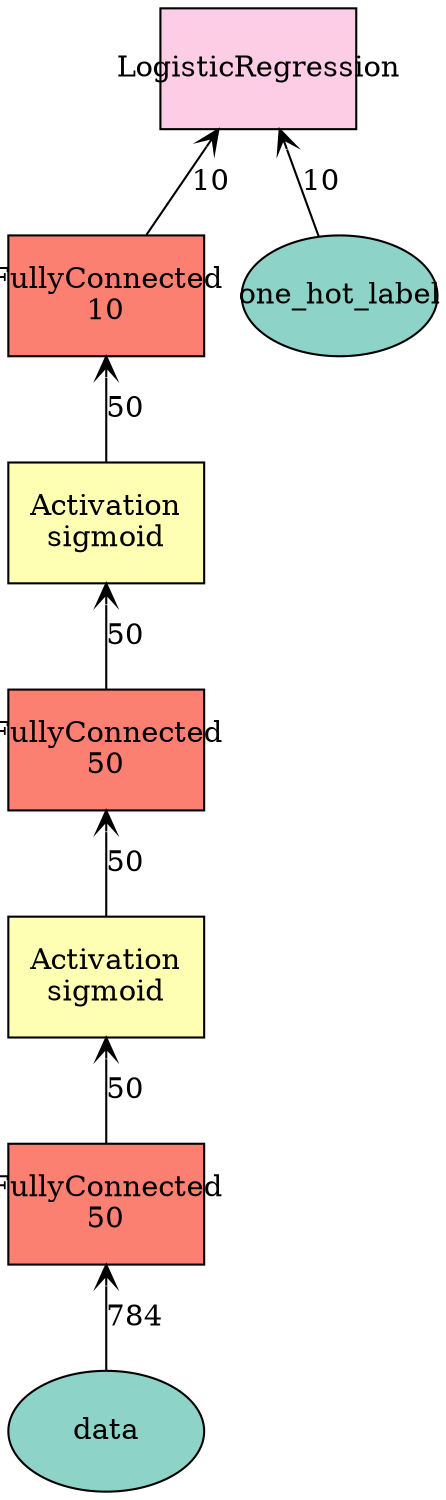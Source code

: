 digraph plot {
	data [label=data fillcolor="#8dd3c7" fixedsize=true height=0.8034 shape=oval style=filled width=1.3]
	fc1 [label="FullyConnected\n50" fillcolor="#fb8072" fixedsize=true height=0.8034 shape=box style=filled width=1.3]
	sigmoid1 [label="Activation\nsigmoid" fillcolor="#ffffb3" fixedsize=true height=0.8034 shape=box style=filled width=1.3]
	fc2 [label="FullyConnected\n50" fillcolor="#fb8072" fixedsize=true height=0.8034 shape=box style=filled width=1.3]
	sigmoid2 [label="Activation\nsigmoid" fillcolor="#ffffb3" fixedsize=true height=0.8034 shape=box style=filled width=1.3]
	fc3 [label="FullyConnected\n10" fillcolor="#fb8072" fixedsize=true height=0.8034 shape=box style=filled width=1.3]
	one_hot_label [label=one_hot_label fillcolor="#8dd3c7" fixedsize=true height=0.8034 shape=oval style=filled width=1.3]
	LogisticRegression [label=LogisticRegression fillcolor="#fccde5" fixedsize=true height=0.8034 shape=box style=filled width=1.3]
	fc1 -> data [label=784 arrowtail=open dir=back]
	sigmoid1 -> fc1 [label=50 arrowtail=open dir=back]
	fc2 -> sigmoid1 [label=50 arrowtail=open dir=back]
	sigmoid2 -> fc2 [label=50 arrowtail=open dir=back]
	fc3 -> sigmoid2 [label=50 arrowtail=open dir=back]
	LogisticRegression -> fc3 [label=10 arrowtail=open dir=back]
	LogisticRegression -> one_hot_label [label=10 arrowtail=open dir=back]
}
